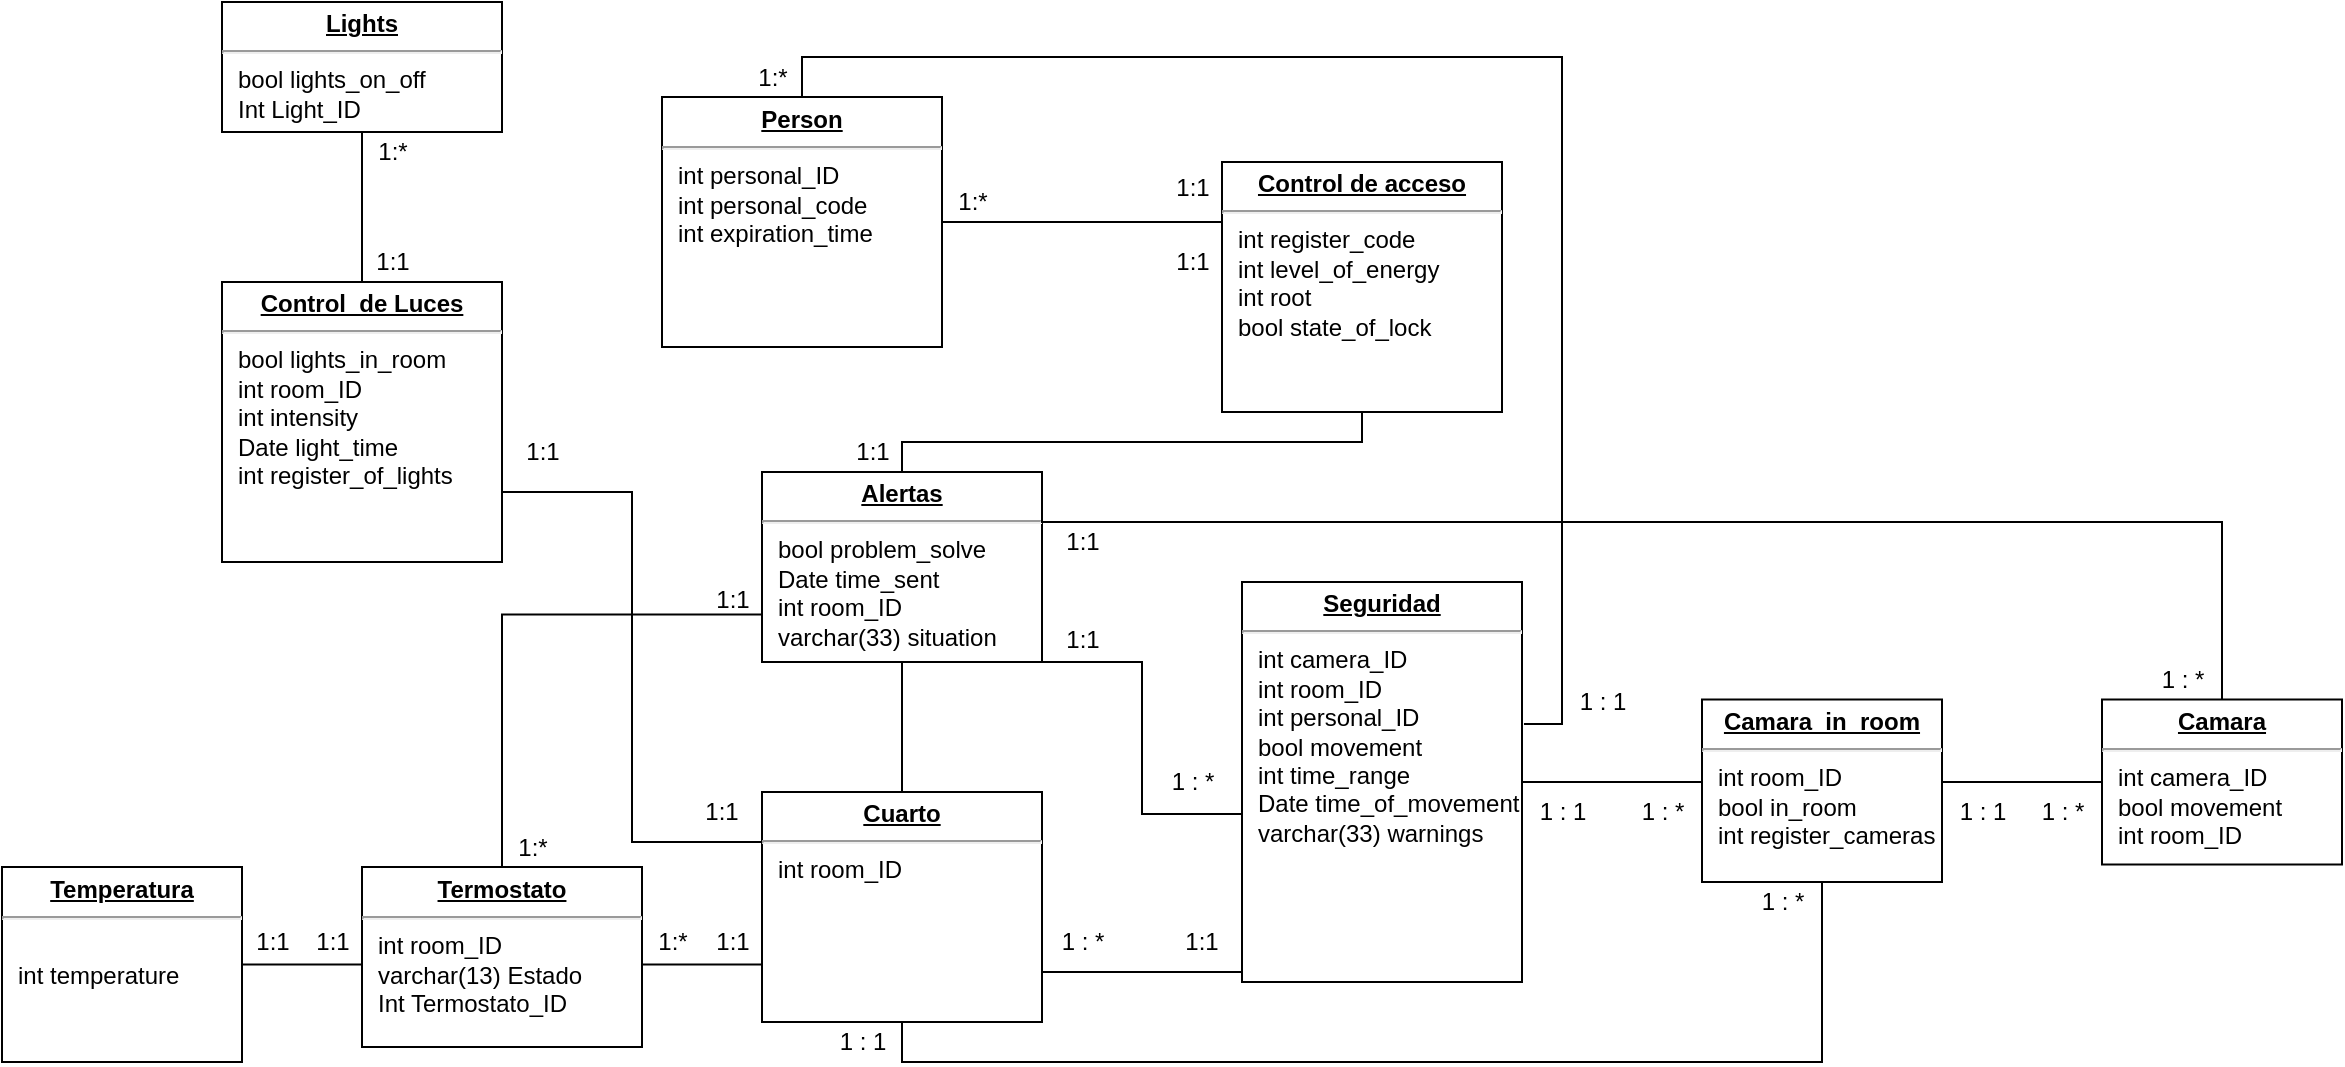 <mxfile version="13.7.9" type="github">
  <diagram name="Page-1" id="a7904f86-f2b4-8e86-fa97-74104820619b">
    <mxGraphModel dx="1163" dy="553" grid="1" gridSize="10" guides="1" tooltips="1" connect="1" arrows="1" fold="1" page="1" pageScale="1" pageWidth="1100" pageHeight="850" background="#ffffff" math="0" shadow="0">
      <root>
        <mxCell id="0" />
        <mxCell id="1" parent="0" />
        <mxCell id="24794b860abc3c2d-17" value="&lt;p style=&quot;margin: 0px ; margin-top: 4px ; text-align: center ; text-decoration: underline&quot;&gt;&lt;b&gt;Control&amp;nbsp; de Luces&lt;/b&gt;&lt;/p&gt;&lt;hr&gt;&lt;p style=&quot;margin: 0px ; margin-left: 8px&quot;&gt;bool lights_in_room&lt;/p&gt;&lt;p style=&quot;margin: 0px ; margin-left: 8px&quot;&gt;int room_ID&lt;/p&gt;&lt;p style=&quot;margin: 0px ; margin-left: 8px&quot;&gt;int intensity&lt;/p&gt;&lt;p style=&quot;margin: 0px ; margin-left: 8px&quot;&gt;Date light_time&lt;/p&gt;&lt;p style=&quot;margin: 0px ; margin-left: 8px&quot;&gt;int register_of_lights&lt;/p&gt;&lt;p style=&quot;margin: 0px ; margin-left: 8px&quot;&gt;&lt;br&gt;&lt;/p&gt;&lt;p style=&quot;margin: 0px ; margin-left: 8px&quot;&gt;&lt;br&gt;&lt;/p&gt;" style="verticalAlign=top;align=left;overflow=fill;fontSize=12;fontFamily=Helvetica;html=1;rounded=0;shadow=0;comic=0;labelBackgroundColor=none;strokeWidth=1" parent="1" vertex="1">
          <mxGeometry x="140" y="210" width="140" height="140" as="geometry" />
        </mxCell>
        <mxCell id="1vMcAqGXp4CeMKx0f15Z-10" style="edgeStyle=orthogonalEdgeStyle;rounded=0;orthogonalLoop=1;jettySize=auto;html=1;entryX=0;entryY=0.75;entryDx=0;entryDy=0;verticalAlign=middle;endArrow=none;endFill=0;" parent="1" source="24794b860abc3c2d-19" target="24794b860abc3c2d-21" edge="1">
          <mxGeometry relative="1" as="geometry" />
        </mxCell>
        <mxCell id="24794b860abc3c2d-19" value="&lt;p style=&quot;margin: 0px ; margin-top: 4px ; text-align: center ; text-decoration: underline&quot;&gt;&lt;b&gt;Temperatura&lt;/b&gt;&lt;/p&gt;&lt;hr&gt;&lt;p style=&quot;margin: 0px ; margin-left: 8px&quot;&gt;&lt;br&gt;&lt;/p&gt;&lt;p style=&quot;margin: 0px ; margin-left: 8px&quot;&gt;int temperature&lt;/p&gt;&lt;p style=&quot;margin: 0px ; margin-left: 8px&quot;&gt;&lt;br&gt;&lt;/p&gt;" style="verticalAlign=top;align=left;overflow=fill;fontSize=12;fontFamily=Helvetica;html=1;rounded=0;shadow=0;comic=0;labelBackgroundColor=none;strokeWidth=1" parent="1" vertex="1">
          <mxGeometry x="30" y="502.5" width="120" height="97.5" as="geometry" />
        </mxCell>
        <mxCell id="24794b860abc3c2d-32" style="edgeStyle=orthogonalEdgeStyle;rounded=0;html=1;labelBackgroundColor=none;endArrow=none;endFill=0;endSize=8;fontFamily=Verdana;fontSize=12;align=left;exitX=1;exitY=0.5;" parent="1" source="24794b860abc3c2d-20" target="24794b860abc3c2d-24" edge="1">
          <mxGeometry relative="1" as="geometry">
            <Array as="points">
              <mxPoint x="550" y="400" />
              <mxPoint x="600" y="400" />
              <mxPoint x="600" y="476" />
            </Array>
          </mxGeometry>
        </mxCell>
        <mxCell id="vEcGuKXlBhVvmT3Uw1EQ-3" style="edgeStyle=orthogonalEdgeStyle;rounded=0;orthogonalLoop=1;jettySize=auto;html=1;exitX=0.5;exitY=1;exitDx=0;exitDy=0;entryX=0.5;entryY=0;entryDx=0;entryDy=0;endArrow=none;endFill=0;" parent="1" source="24794b860abc3c2d-20" target="24794b860abc3c2d-21" edge="1">
          <mxGeometry relative="1" as="geometry" />
        </mxCell>
        <mxCell id="24794b860abc3c2d-20" value="&lt;p style=&quot;margin: 0px ; margin-top: 4px ; text-align: center ; text-decoration: underline&quot;&gt;&lt;b&gt;Alertas&lt;/b&gt;&lt;/p&gt;&lt;hr&gt;&lt;p style=&quot;margin: 0px ; margin-left: 8px&quot;&gt;bool problem_solve&lt;/p&gt;&lt;p style=&quot;margin: 0px ; margin-left: 8px&quot;&gt;Date time_sent&lt;/p&gt;&lt;p style=&quot;margin: 0px ; margin-left: 8px&quot;&gt;int room_ID&lt;/p&gt;&lt;p style=&quot;margin: 0px ; margin-left: 8px&quot;&gt;varchar(33) situation&lt;/p&gt;" style="verticalAlign=top;align=left;overflow=fill;fontSize=12;fontFamily=Helvetica;html=1;rounded=0;shadow=0;comic=0;labelBackgroundColor=none;strokeWidth=1" parent="1" vertex="1">
          <mxGeometry x="410" y="305" width="140" height="95" as="geometry" />
        </mxCell>
        <mxCell id="24794b860abc3c2d-33" style="edgeStyle=orthogonalEdgeStyle;rounded=0;html=1;exitX=1;exitY=0.5;entryX=0;entryY=0.75;labelBackgroundColor=none;endArrow=none;endFill=0;endSize=8;fontFamily=Verdana;fontSize=12;align=left;" parent="1" source="24794b860abc3c2d-21" target="24794b860abc3c2d-24" edge="1">
          <mxGeometry relative="1" as="geometry">
            <Array as="points">
              <mxPoint x="550" y="555" />
              <mxPoint x="650" y="555" />
            </Array>
          </mxGeometry>
        </mxCell>
        <mxCell id="24794b860abc3c2d-48" style="edgeStyle=orthogonalEdgeStyle;rounded=0;html=1;exitX=0;exitY=0.25;entryX=1;entryY=0.75;labelBackgroundColor=none;endArrow=none;endFill=0;endSize=8;fontFamily=Verdana;fontSize=12;align=left;" parent="1" source="24794b860abc3c2d-21" target="24794b860abc3c2d-17" edge="1">
          <mxGeometry relative="1" as="geometry">
            <Array as="points">
              <mxPoint x="410" y="490" />
              <mxPoint x="345" y="490" />
              <mxPoint x="345" y="315" />
            </Array>
          </mxGeometry>
        </mxCell>
        <mxCell id="24794b860abc3c2d-21" value="&lt;p style=&quot;margin: 0px ; margin-top: 4px ; text-align: center ; text-decoration: underline&quot;&gt;&lt;b&gt;Cuarto&lt;/b&gt;&lt;/p&gt;&lt;hr&gt;&lt;p style=&quot;margin: 0px ; margin-left: 8px&quot;&gt;int room_ID&lt;/p&gt;&lt;p style=&quot;margin: 0px ; margin-left: 8px&quot;&gt;&lt;br&gt;&lt;/p&gt;" style="verticalAlign=top;align=left;overflow=fill;fontSize=12;fontFamily=Helvetica;html=1;rounded=0;shadow=0;comic=0;labelBackgroundColor=none;strokeWidth=1" parent="1" vertex="1">
          <mxGeometry x="410" y="465" width="140" height="115" as="geometry" />
        </mxCell>
        <mxCell id="24794b860abc3c2d-31" style="edgeStyle=orthogonalEdgeStyle;rounded=0;html=1;labelBackgroundColor=none;endArrow=none;endFill=0;endSize=8;fontFamily=Verdana;fontSize=12;align=left;entryX=0.5;entryY=0;entryDx=0;entryDy=0;" parent="1" source="24794b860abc3c2d-23" target="24794b860abc3c2d-20" edge="1">
          <mxGeometry relative="1" as="geometry">
            <Array as="points">
              <mxPoint x="710" y="290" />
              <mxPoint x="480" y="290" />
            </Array>
          </mxGeometry>
        </mxCell>
        <mxCell id="24794b860abc3c2d-23" value="&lt;p style=&quot;margin: 0px ; margin-top: 4px ; text-align: center ; text-decoration: underline&quot;&gt;&lt;b&gt;Control de acceso&lt;/b&gt;&lt;/p&gt;&lt;hr&gt;&lt;p style=&quot;margin: 0px ; margin-left: 8px&quot;&gt;int register_code&lt;/p&gt;&lt;p style=&quot;margin: 0px ; margin-left: 8px&quot;&gt;int level_of_energy&lt;/p&gt;&lt;p style=&quot;margin: 0px ; margin-left: 8px&quot;&gt;int root&lt;/p&gt;&lt;p style=&quot;margin: 0px ; margin-left: 8px&quot;&gt;bool state_of_lock&lt;/p&gt;&lt;p style=&quot;margin: 0px ; margin-left: 8px&quot;&gt;&lt;br&gt;&lt;/p&gt;" style="verticalAlign=top;align=left;overflow=fill;fontSize=12;fontFamily=Helvetica;html=1;rounded=0;shadow=0;comic=0;labelBackgroundColor=none;strokeWidth=1" parent="1" vertex="1">
          <mxGeometry x="640" y="150" width="140" height="125" as="geometry" />
        </mxCell>
        <mxCell id="24794b860abc3c2d-24" value="&lt;p style=&quot;margin: 0px ; margin-top: 4px ; text-align: center ; text-decoration: underline&quot;&gt;&lt;b&gt;Seguridad&lt;/b&gt;&lt;/p&gt;&lt;hr&gt;&lt;p style=&quot;margin: 0px ; margin-left: 8px&quot;&gt;int camera_ID&lt;/p&gt;&lt;p style=&quot;margin: 0px ; margin-left: 8px&quot;&gt;int room_ID&lt;/p&gt;&lt;p style=&quot;margin: 0px ; margin-left: 8px&quot;&gt;int personal_ID&lt;/p&gt;&lt;p style=&quot;margin: 0px ; margin-left: 8px&quot;&gt;bool movement&lt;/p&gt;&lt;p style=&quot;margin: 0px ; margin-left: 8px&quot;&gt;&lt;span&gt;int time_range&lt;/span&gt;&lt;/p&gt;&lt;p style=&quot;margin: 0px ; margin-left: 8px&quot;&gt;Date time_of_movement&lt;/p&gt;&lt;p style=&quot;margin: 0px ; margin-left: 8px&quot;&gt;varchar(33) warnings&lt;/p&gt;&lt;p style=&quot;margin: 0px ; margin-left: 8px&quot;&gt;&lt;br&gt;&lt;/p&gt;" style="verticalAlign=top;align=left;overflow=fill;fontSize=12;fontFamily=Helvetica;html=1;rounded=0;shadow=0;comic=0;labelBackgroundColor=none;strokeWidth=1" parent="1" vertex="1">
          <mxGeometry x="650" y="360" width="140" height="200" as="geometry" />
        </mxCell>
        <mxCell id="1vMcAqGXp4CeMKx0f15Z-9" value="1:1" style="text;html=1;align=center;verticalAlign=middle;resizable=0;points=[];autosize=1;" parent="1" vertex="1">
          <mxGeometry x="380" y="530" width="30" height="20" as="geometry" />
        </mxCell>
        <mxCell id="1vMcAqGXp4CeMKx0f15Z-11" value="1:1" style="text;html=1;strokeColor=none;fillColor=none;align=center;verticalAlign=middle;whiteSpace=wrap;rounded=0;" parent="1" vertex="1">
          <mxGeometry x="370" y="465" width="40" height="20" as="geometry" />
        </mxCell>
        <mxCell id="1vMcAqGXp4CeMKx0f15Z-12" value="1:1" style="text;html=1;strokeColor=none;fillColor=none;align=center;verticalAlign=middle;whiteSpace=wrap;rounded=0;" parent="1" vertex="1">
          <mxGeometry x="610" y="530" width="40" height="20" as="geometry" />
        </mxCell>
        <mxCell id="1vMcAqGXp4CeMKx0f15Z-14" value="1 : *" style="text;html=1;align=center;verticalAlign=middle;resizable=0;points=[];autosize=1;" parent="1" vertex="1">
          <mxGeometry x="605" y="450" width="40" height="20" as="geometry" />
        </mxCell>
        <mxCell id="1vMcAqGXp4CeMKx0f15Z-18" value="1:1" style="text;html=1;align=center;verticalAlign=middle;resizable=0;points=[];autosize=1;" parent="1" vertex="1">
          <mxGeometry x="150" y="530" width="30" height="20" as="geometry" />
        </mxCell>
        <mxCell id="1vMcAqGXp4CeMKx0f15Z-20" value="1:1" style="text;html=1;align=center;verticalAlign=middle;resizable=0;points=[];autosize=1;" parent="1" vertex="1">
          <mxGeometry x="285" y="285" width="30" height="20" as="geometry" />
        </mxCell>
        <mxCell id="1vMcAqGXp4CeMKx0f15Z-21" value="1:1" style="text;html=1;align=center;verticalAlign=middle;resizable=0;points=[];autosize=1;" parent="1" vertex="1">
          <mxGeometry x="555" y="378.75" width="30" height="20" as="geometry" />
        </mxCell>
        <mxCell id="1vMcAqGXp4CeMKx0f15Z-22" value="1 : *" style="text;html=1;align=center;verticalAlign=middle;resizable=0;points=[];autosize=1;" parent="1" vertex="1">
          <mxGeometry x="550" y="530" width="40" height="20" as="geometry" />
        </mxCell>
        <mxCell id="1vMcAqGXp4CeMKx0f15Z-26" value="1:1" style="text;html=1;align=center;verticalAlign=middle;resizable=0;points=[];autosize=1;" parent="1" vertex="1">
          <mxGeometry x="450" y="285" width="30" height="20" as="geometry" />
        </mxCell>
        <mxCell id="1vMcAqGXp4CeMKx0f15Z-27" value="1:1" style="text;html=1;align=center;verticalAlign=middle;resizable=0;points=[];autosize=1;" parent="1" vertex="1">
          <mxGeometry x="610" y="190" width="30" height="20" as="geometry" />
        </mxCell>
        <mxCell id="vEcGuKXlBhVvmT3Uw1EQ-2" style="edgeStyle=orthogonalEdgeStyle;rounded=0;orthogonalLoop=1;jettySize=auto;html=1;exitX=1;exitY=0.5;exitDx=0;exitDy=0;entryX=0;entryY=0.25;entryDx=0;entryDy=0;endArrow=none;endFill=0;" parent="1" source="vEcGuKXlBhVvmT3Uw1EQ-1" target="24794b860abc3c2d-23" edge="1">
          <mxGeometry relative="1" as="geometry">
            <Array as="points">
              <mxPoint x="640" y="180" />
            </Array>
          </mxGeometry>
        </mxCell>
        <mxCell id="vEcGuKXlBhVvmT3Uw1EQ-4" style="edgeStyle=orthogonalEdgeStyle;rounded=0;orthogonalLoop=1;jettySize=auto;html=1;exitX=0.5;exitY=0;exitDx=0;exitDy=0;endArrow=none;endFill=0;entryX=1.007;entryY=0.355;entryDx=0;entryDy=0;entryPerimeter=0;" parent="1" source="vEcGuKXlBhVvmT3Uw1EQ-1" target="24794b860abc3c2d-24" edge="1">
          <mxGeometry relative="1" as="geometry">
            <mxPoint x="910" y="420" as="targetPoint" />
          </mxGeometry>
        </mxCell>
        <mxCell id="vEcGuKXlBhVvmT3Uw1EQ-1" value="&lt;p style=&quot;margin: 0px ; margin-top: 4px ; text-align: center ; text-decoration: underline&quot;&gt;&lt;b&gt;Person&lt;/b&gt;&lt;/p&gt;&lt;hr&gt;&lt;p style=&quot;margin: 0px ; margin-left: 8px&quot;&gt;int personal_ID&lt;/p&gt;&lt;p style=&quot;margin: 0px ; margin-left: 8px&quot;&gt;int personal_code&lt;/p&gt;&lt;p style=&quot;margin: 0px ; margin-left: 8px&quot;&gt;int expiration_time&lt;/p&gt;" style="verticalAlign=top;align=left;overflow=fill;fontSize=12;fontFamily=Helvetica;html=1;rounded=0;shadow=0;comic=0;labelBackgroundColor=none;strokeWidth=1" parent="1" vertex="1">
          <mxGeometry x="360" y="117.5" width="140" height="125" as="geometry" />
        </mxCell>
        <mxCell id="vEcGuKXlBhVvmT3Uw1EQ-5" value="1:*" style="text;html=1;align=center;verticalAlign=middle;resizable=0;points=[];autosize=1;" parent="1" vertex="1">
          <mxGeometry x="400" y="97.5" width="30" height="20" as="geometry" />
        </mxCell>
        <mxCell id="vEcGuKXlBhVvmT3Uw1EQ-6" value="1 : 1" style="text;html=1;align=center;verticalAlign=middle;resizable=0;points=[];autosize=1;" parent="1" vertex="1">
          <mxGeometry x="810" y="410" width="40" height="20" as="geometry" />
        </mxCell>
        <mxCell id="vEcGuKXlBhVvmT3Uw1EQ-7" value="1:1" style="text;html=1;align=center;verticalAlign=middle;resizable=0;points=[];autosize=1;" parent="1" vertex="1">
          <mxGeometry x="610" y="152.5" width="30" height="20" as="geometry" />
        </mxCell>
        <mxCell id="vEcGuKXlBhVvmT3Uw1EQ-10" value="1:*" style="text;html=1;align=center;verticalAlign=middle;resizable=0;points=[];autosize=1;" parent="1" vertex="1">
          <mxGeometry x="500" y="160" width="30" height="20" as="geometry" />
        </mxCell>
        <mxCell id="vEcGuKXlBhVvmT3Uw1EQ-12" style="edgeStyle=orthogonalEdgeStyle;rounded=0;orthogonalLoop=1;jettySize=auto;html=1;exitX=0.5;exitY=1;exitDx=0;exitDy=0;entryX=0.5;entryY=0;entryDx=0;entryDy=0;endArrow=none;endFill=0;" parent="1" source="vEcGuKXlBhVvmT3Uw1EQ-11" target="24794b860abc3c2d-17" edge="1">
          <mxGeometry relative="1" as="geometry" />
        </mxCell>
        <mxCell id="vEcGuKXlBhVvmT3Uw1EQ-11" value="&lt;p style=&quot;margin: 0px ; margin-top: 4px ; text-align: center ; text-decoration: underline&quot;&gt;&lt;b&gt;Lights&lt;/b&gt;&lt;/p&gt;&lt;hr&gt;&lt;p style=&quot;margin: 0px ; margin-left: 8px&quot;&gt;bool lights_on_off&lt;/p&gt;&lt;p style=&quot;margin: 0px ; margin-left: 8px&quot;&gt;Int Light_ID&lt;br&gt;&lt;/p&gt;&lt;p style=&quot;margin: 0px ; margin-left: 8px&quot;&gt;&lt;br&gt;&lt;/p&gt;" style="verticalAlign=top;align=left;overflow=fill;fontSize=12;fontFamily=Helvetica;html=1;rounded=0;shadow=0;comic=0;labelBackgroundColor=none;strokeWidth=1" parent="1" vertex="1">
          <mxGeometry x="140" y="70" width="140" height="65" as="geometry" />
        </mxCell>
        <mxCell id="gePmuHFCPySpf_KukdNm-4" style="edgeStyle=orthogonalEdgeStyle;rounded=0;orthogonalLoop=1;jettySize=auto;html=1;endArrow=none;endFill=0;" edge="1" parent="1" source="vEcGuKXlBhVvmT3Uw1EQ-13" target="24794b860abc3c2d-24">
          <mxGeometry relative="1" as="geometry" />
        </mxCell>
        <mxCell id="gePmuHFCPySpf_KukdNm-5" style="edgeStyle=orthogonalEdgeStyle;rounded=0;orthogonalLoop=1;jettySize=auto;html=1;entryX=0.5;entryY=1;entryDx=0;entryDy=0;endArrow=none;endFill=0;exitX=0.5;exitY=1;exitDx=0;exitDy=0;" edge="1" parent="1" source="gePmuHFCPySpf_KukdNm-16" target="24794b860abc3c2d-21">
          <mxGeometry relative="1" as="geometry">
            <Array as="points">
              <mxPoint x="940" y="600" />
              <mxPoint x="480" y="600" />
            </Array>
          </mxGeometry>
        </mxCell>
        <mxCell id="gePmuHFCPySpf_KukdNm-11" style="edgeStyle=orthogonalEdgeStyle;rounded=0;orthogonalLoop=1;jettySize=auto;html=1;entryX=1;entryY=0.25;entryDx=0;entryDy=0;endArrow=none;endFill=0;" edge="1" parent="1" source="vEcGuKXlBhVvmT3Uw1EQ-13" target="24794b860abc3c2d-20">
          <mxGeometry relative="1" as="geometry">
            <Array as="points">
              <mxPoint x="1140" y="330" />
              <mxPoint x="550" y="330" />
            </Array>
          </mxGeometry>
        </mxCell>
        <mxCell id="vEcGuKXlBhVvmT3Uw1EQ-13" value="&lt;p style=&quot;margin: 0px ; margin-top: 4px ; text-align: center ; text-decoration: underline&quot;&gt;&lt;b&gt;Camara&lt;/b&gt;&lt;/p&gt;&lt;hr&gt;&lt;p style=&quot;margin: 0px ; margin-left: 8px&quot;&gt;int camera_ID&lt;/p&gt;&lt;p style=&quot;margin: 0px ; margin-left: 8px&quot;&gt;bool movement&lt;/p&gt;&lt;p style=&quot;margin: 0px ; margin-left: 8px&quot;&gt;int room_ID&lt;/p&gt;" style="verticalAlign=top;align=left;overflow=fill;fontSize=12;fontFamily=Helvetica;html=1;rounded=0;shadow=0;comic=0;labelBackgroundColor=none;strokeWidth=1" parent="1" vertex="1">
          <mxGeometry x="1080" y="418.75" width="120" height="82.5" as="geometry" />
        </mxCell>
        <mxCell id="gePmuHFCPySpf_KukdNm-20" style="edgeStyle=orthogonalEdgeStyle;rounded=0;orthogonalLoop=1;jettySize=auto;html=1;entryX=0;entryY=0.75;entryDx=0;entryDy=0;endArrow=none;endFill=0;" edge="1" parent="1" source="vEcGuKXlBhVvmT3Uw1EQ-14" target="24794b860abc3c2d-20">
          <mxGeometry relative="1" as="geometry">
            <Array as="points">
              <mxPoint x="280" y="376" />
            </Array>
          </mxGeometry>
        </mxCell>
        <mxCell id="vEcGuKXlBhVvmT3Uw1EQ-14" value="&lt;p style=&quot;margin: 0px ; margin-top: 4px ; text-align: center ; text-decoration: underline&quot;&gt;&lt;b&gt;Termostato&lt;/b&gt;&lt;/p&gt;&lt;hr&gt;&lt;p style=&quot;margin: 0px ; margin-left: 8px&quot;&gt;int room_ID&lt;/p&gt;&lt;p style=&quot;margin: 0px ; margin-left: 8px&quot;&gt;varchar(13) Estado&lt;/p&gt;&lt;p style=&quot;margin: 0px ; margin-left: 8px&quot;&gt;Int Termostato_ID&lt;br&gt;&lt;/p&gt;" style="verticalAlign=top;align=left;overflow=fill;fontSize=12;fontFamily=Helvetica;html=1;rounded=0;shadow=0;comic=0;labelBackgroundColor=none;strokeWidth=1" parent="1" vertex="1">
          <mxGeometry x="210" y="502.5" width="140" height="90" as="geometry" />
        </mxCell>
        <mxCell id="gePmuHFCPySpf_KukdNm-1" value="1:*" style="text;html=1;align=center;verticalAlign=middle;resizable=0;points=[];autosize=1;" vertex="1" parent="1">
          <mxGeometry x="350" y="530" width="30" height="20" as="geometry" />
        </mxCell>
        <mxCell id="gePmuHFCPySpf_KukdNm-2" value="1:1" style="text;html=1;align=center;verticalAlign=middle;resizable=0;points=[];autosize=1;" vertex="1" parent="1">
          <mxGeometry x="180" y="530" width="30" height="20" as="geometry" />
        </mxCell>
        <mxCell id="gePmuHFCPySpf_KukdNm-6" value="1 : 1" style="text;html=1;align=center;verticalAlign=middle;resizable=0;points=[];autosize=1;" vertex="1" parent="1">
          <mxGeometry x="790" y="465" width="40" height="20" as="geometry" />
        </mxCell>
        <mxCell id="gePmuHFCPySpf_KukdNm-7" value="1 : *" style="text;html=1;align=center;verticalAlign=middle;resizable=0;points=[];autosize=1;" vertex="1" parent="1">
          <mxGeometry x="1040" y="465" width="40" height="20" as="geometry" />
        </mxCell>
        <mxCell id="gePmuHFCPySpf_KukdNm-8" value="1 : 1" style="text;html=1;align=center;verticalAlign=middle;resizable=0;points=[];autosize=1;" vertex="1" parent="1">
          <mxGeometry x="440" y="580" width="40" height="20" as="geometry" />
        </mxCell>
        <mxCell id="gePmuHFCPySpf_KukdNm-9" value="1 : *" style="text;html=1;align=center;verticalAlign=middle;resizable=0;points=[];autosize=1;" vertex="1" parent="1">
          <mxGeometry x="900" y="510" width="40" height="20" as="geometry" />
        </mxCell>
        <mxCell id="gePmuHFCPySpf_KukdNm-12" value="1:1" style="text;html=1;align=center;verticalAlign=middle;resizable=0;points=[];autosize=1;" vertex="1" parent="1">
          <mxGeometry x="555" y="330" width="30" height="20" as="geometry" />
        </mxCell>
        <mxCell id="gePmuHFCPySpf_KukdNm-13" value="1 : *" style="text;html=1;align=center;verticalAlign=middle;resizable=0;points=[];autosize=1;" vertex="1" parent="1">
          <mxGeometry x="1100" y="398.75" width="40" height="20" as="geometry" />
        </mxCell>
        <mxCell id="gePmuHFCPySpf_KukdNm-14" value="1:1" style="text;html=1;align=center;verticalAlign=middle;resizable=0;points=[];autosize=1;" vertex="1" parent="1">
          <mxGeometry x="210" y="190" width="30" height="20" as="geometry" />
        </mxCell>
        <mxCell id="gePmuHFCPySpf_KukdNm-15" value="1:*" style="text;html=1;align=center;verticalAlign=middle;resizable=0;points=[];autosize=1;" vertex="1" parent="1">
          <mxGeometry x="210" y="135" width="30" height="20" as="geometry" />
        </mxCell>
        <mxCell id="gePmuHFCPySpf_KukdNm-16" value="&lt;p style=&quot;margin: 0px ; margin-top: 4px ; text-align: center ; text-decoration: underline&quot;&gt;&lt;b&gt;Camara_in_room&lt;/b&gt;&lt;/p&gt;&lt;hr&gt;&lt;p style=&quot;margin: 0px ; margin-left: 8px&quot;&gt;int room_ID&lt;/p&gt;&lt;p style=&quot;margin: 0px ; margin-left: 8px&quot;&gt;bool in_room&lt;/p&gt;&lt;p style=&quot;margin: 0px ; margin-left: 8px&quot;&gt;int register_cameras&lt;/p&gt;" style="verticalAlign=top;align=left;overflow=fill;fontSize=12;fontFamily=Helvetica;html=1;rounded=0;shadow=0;comic=0;labelBackgroundColor=none;strokeWidth=1" vertex="1" parent="1">
          <mxGeometry x="880" y="418.75" width="120" height="91.25" as="geometry" />
        </mxCell>
        <mxCell id="gePmuHFCPySpf_KukdNm-18" value="1 : *" style="text;html=1;align=center;verticalAlign=middle;resizable=0;points=[];autosize=1;" vertex="1" parent="1">
          <mxGeometry x="840" y="465" width="40" height="20" as="geometry" />
        </mxCell>
        <mxCell id="gePmuHFCPySpf_KukdNm-19" value="1 : 1" style="text;html=1;align=center;verticalAlign=middle;resizable=0;points=[];autosize=1;" vertex="1" parent="1">
          <mxGeometry x="1000" y="465" width="40" height="20" as="geometry" />
        </mxCell>
        <mxCell id="gePmuHFCPySpf_KukdNm-21" value="1:1" style="text;html=1;align=center;verticalAlign=middle;resizable=0;points=[];autosize=1;" vertex="1" parent="1">
          <mxGeometry x="380" y="358.75" width="30" height="20" as="geometry" />
        </mxCell>
        <mxCell id="gePmuHFCPySpf_KukdNm-22" value="1:*" style="text;html=1;align=center;verticalAlign=middle;resizable=0;points=[];autosize=1;" vertex="1" parent="1">
          <mxGeometry x="280" y="482.5" width="30" height="20" as="geometry" />
        </mxCell>
      </root>
    </mxGraphModel>
  </diagram>
</mxfile>
